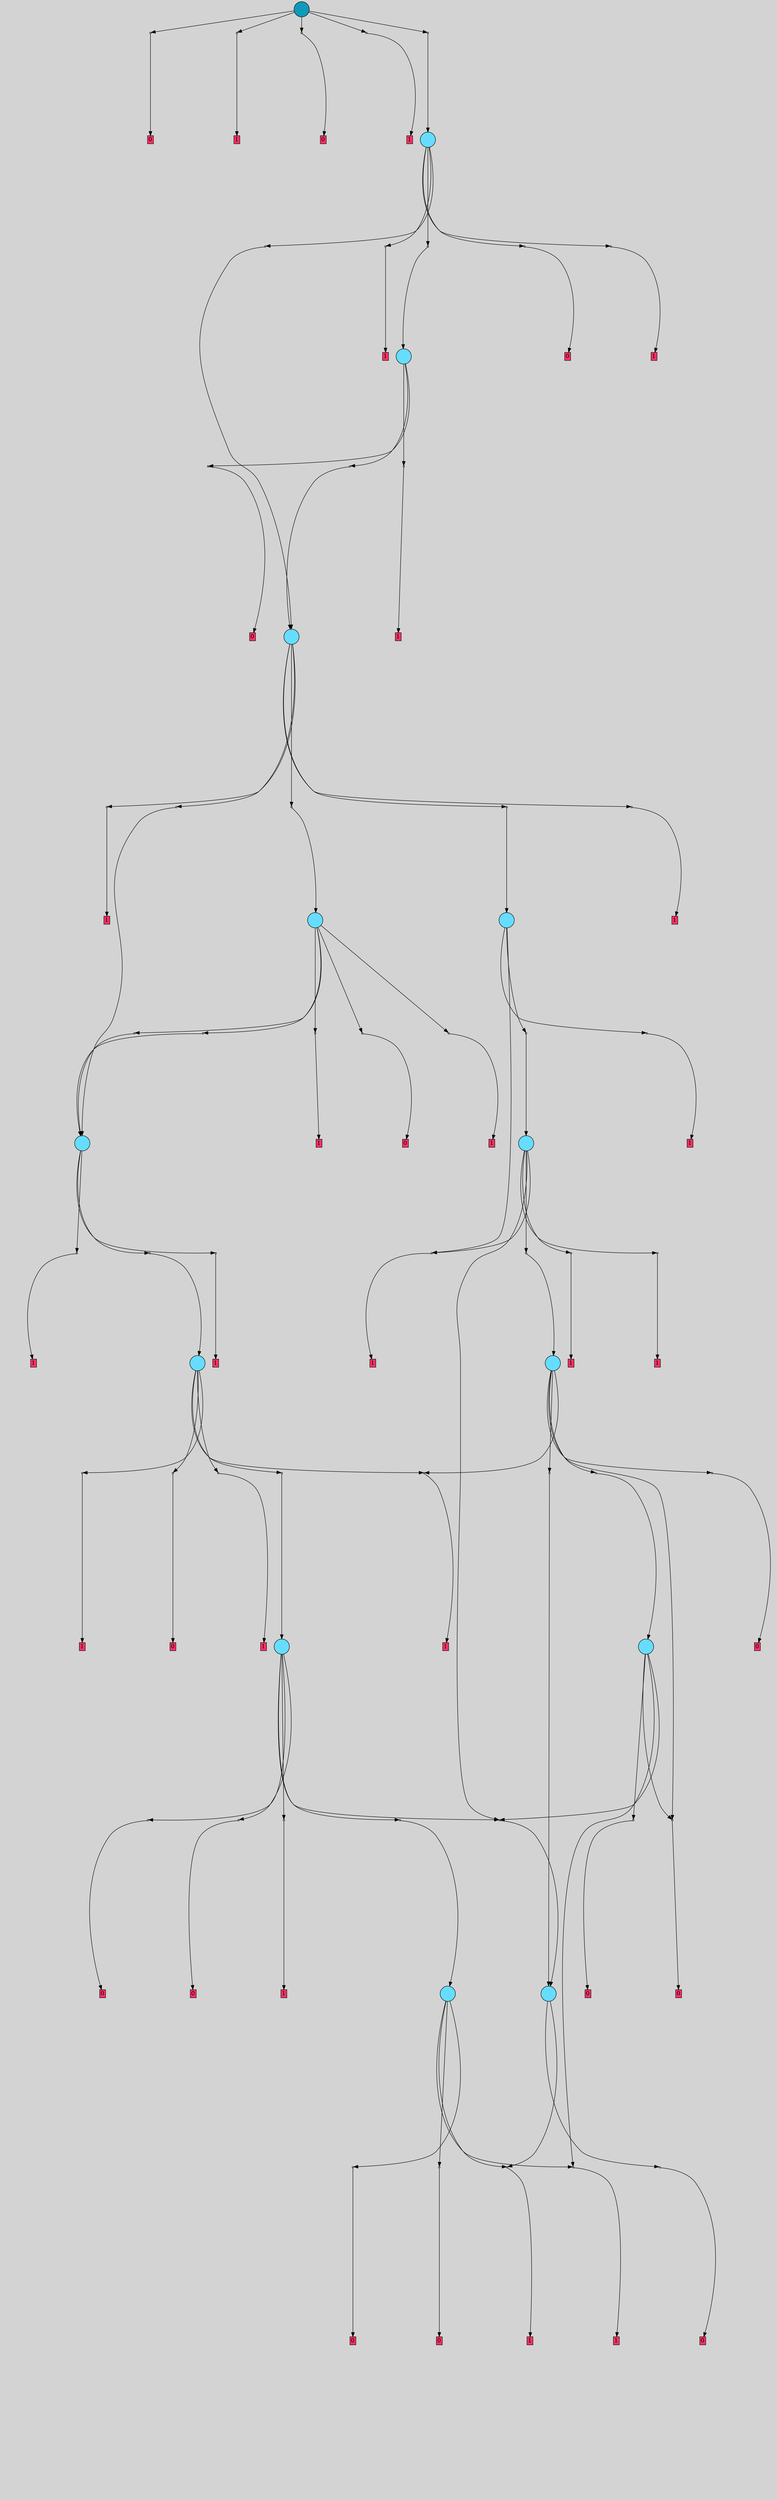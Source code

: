 digraph{
	graph[pad = "0.212, 0.055" bgcolor = lightgray]
	node[shape=circle style = filled label = ""]
		T1 [fillcolor="#66ddff"]
		T14 [fillcolor="#66ddff"]
		T204 [fillcolor="#66ddff"]
		T333 [fillcolor="#66ddff"]
		T428 [fillcolor="#66ddff"]
		T705 [fillcolor="#66ddff"]
		T772 [fillcolor="#66ddff"]
		T1296 [fillcolor="#66ddff"]
		T1451 [fillcolor="#66ddff"]
		T2992 [fillcolor="#66ddff"]
		T5198 [fillcolor="#66ddff"]
		T6119 [fillcolor="#66ddff"]
		T6155 [fillcolor="#66ddff"]
		T8797 [fillcolor="#1199bb"]
		P56316 [fillcolor="#cccccc" shape=point] //-52|-80|-77|50|-98|-95|-65|6|96|48|
		I56316 [shape=box style=invis label="3|7&2|433#2|334&#92;n0|4&2|186#2|514&#92;n8|6&0|917#0|619&#92;n1|0&2|13#2|343&#92;n3|0&2|82#2|143&#92;n1|0&2|802#2|822&#92;n12|2&0|419#0|160&#92;n10|1&0|839#0|365&#92;n14|0&1|688#2|273&#92;n8|2&0|869#0|879&#92;n11|5&0|599#2|815&#92;n3|5&2|776#2|506&#92;n6|6&0|23#0|382&#92;n8|3&0|897#0|105&#92;n6|0&0|954#0|417&#92;n11|2&0|628#1|435&#92;n7|5&0|327#0|713&#92;n3|5&2|318#2|741&#92;n3|0&2|902#2|84&#92;n9|1&0|683#0|866&#92;n5|4&2|276#1|191&#92;n6|5&0|149#0|281&#92;n4|6&2|160#2|111&#92;n5|7&2|1012#1|692&#92;n2|3&2|346#2|585&#92;n1|7&2|229#2|394&#92;n0|6&2|548#2|640&#92;n1|7&2|604#2|427&#92;n4|2&2|299#2|935&#92;n1|0&2|814#2|193&#92;n3|0&2|652#2|11&#92;n5|5&2|348#1|919&#92;n3|6&2|507#2|926&#92;n11|3&0|76#0|61&#92;n13|5&0|418#1|1000&#92;n1|2&2|138#2|738&#92;n4|0&2|600#2|481&#92;n13|1&0|765#1|414&#92;n8|7&0|633#0|914&#92;n0|5&2|221#2|969&#92;n13|0&0|311#1|149&#92;n11|5&0|526#0|445&#92;n"]
		P56316 -> I56316[style=invis]
		A31033 [fillcolor="#ff3366" shape=box margin=0.03 width=0 height=0 label="1"]
		T1 -> P56316 -> A31033
		P56317 [fillcolor="#cccccc" shape=point] //0|-23|-4|60|66|-29|-85|12|28|-24|
		I56317 [shape=box style=invis label="5|1&2|961#1|2&#92;n4|0&2|688#2|252&#92;n7|7&0|105#0|480&#92;n3|7&2|373#2|824&#92;n12|6&0|607#1|444&#92;n"]
		P56317 -> I56317[style=invis]
		A31034 [fillcolor="#ff3366" shape=box margin=0.03 width=0 height=0 label="0"]
		T1 -> P56317 -> A31034
		T14 -> P56316
		P56318 [fillcolor="#cccccc" shape=point] //0|-23|-4|60|72|-29|-85|12|28|-24|
		I56318 [shape=box style=invis label="5|0&2|961#1|2&#92;n4|0&2|688#2|252&#92;n7|7&0|105#0|480&#92;n3|7&2|373#2|824&#92;n13|0&0|992#1|504&#92;n12|6&0|607#1|444&#92;n"]
		P56318 -> I56318[style=invis]
		A31035 [fillcolor="#ff3366" shape=box margin=0.03 width=0 height=0 label="0"]
		T14 -> P56318 -> A31035
		P56319 [fillcolor="#cccccc" shape=point] //-34|97|42|38|21|70|-42|-43|97|46|
		I56319 [shape=box style=invis label="0|5&2|114#2|691&#92;n1|5&2|100#2|149&#92;n6|5&0|649#0|183&#92;n3|6&2|1016#2|74&#92;n10|0&0|943#0|424&#92;n8|7&0|957#0|412&#92;n3|1&2|29#2|953&#92;n4|2&2|422#2|405&#92;n3|6&2|796#2|569&#92;n10|2&0|242#0|183&#92;n2|4&2|525#2|518&#92;n10|4&0|32#0|953&#92;n12|4&0|1020#2|267&#92;n5|3&2|631#1|120&#92;n5|0&2|749#1|656&#92;n11|7&0|907#2|7&#92;n13|7&0|244#1|382&#92;n10|0&0|985#0|64&#92;n14|1&1|81#2|1014&#92;n3|2&2|699#2|700&#92;n7|0&0|577#0|841&#92;n12|0&0|26#2|499&#92;n3|6&2|912#2|66&#92;n0|7&2|660#2|349&#92;n9|0&0|64#0|138&#92;n10|6&0|345#0|651&#92;n8|0&0|451#0|802&#92;n3|5&2|380#2|701&#92;n11|3&0|35#0|416&#92;n6|1&0|606#0|650&#92;n3|2&2|158#2|448&#92;n0|4&2|458#2|538&#92;n1|3&2|157#2|972&#92;n2|1&2|161#2|781&#92;n4|0&2|435#2|845&#92;n3|7&2|772#2|599&#92;n3|1&2|546#2|396&#92;n0|7&2|539#2|713&#92;n6|4&0|142#0|515&#92;n10|4&0|406#0|936&#92;n10|0&0|966#0|756&#92;n8|2&0|641#0|1019&#92;n14|2&1|578#2|821&#92;n10|5&0|544#0|317&#92;n1|3&2|703#2|125&#92;n14|2&1|272#2|670&#92;n9|6&0|669#0|195&#92;n14|5&1|385#2|551&#92;n6|7&0|927#0|720&#92;n"]
		P56319 -> I56319[style=invis]
		A31036 [fillcolor="#ff3366" shape=box margin=0.03 width=0 height=0 label="0"]
		T14 -> P56319 -> A31036
		P56320 [fillcolor="#cccccc" shape=point] //49|-40|12|-91|51|-78|-4|-34|-11|-32|
		I56320 [shape=box style=invis label="2|1&2|518#2|502&#92;n0|3&2|409#2|486&#92;n2|4&2|475#2|723&#92;n12|1&0|799#1|762&#92;n14|0&1|906#2|548&#92;n1|6&2|313#2|75&#92;n7|1&0|310#0|750&#92;n14|0&1|435#2|185&#92;n1|4&2|279#2|570&#92;n6|6&0|120#0|840&#92;n9|3&0|534#0|278&#92;n10|3&0|144#0|229&#92;n10|0&0|15#0|527&#92;n9|5&0|246#0|627&#92;n1|7&2|364#2|73&#92;n3|3&2|285#2|319&#92;n6|1&0|102#0|864&#92;n12|5&0|571#1|811&#92;n1|5&2|74#2|602&#92;n11|5&0|850#0|996&#92;n9|6&0|379#0|280&#92;n10|6&0|762#0|610&#92;n14|5&1|797#2|776&#92;n4|5&2|237#2|425&#92;n11|0&0|785#2|479&#92;n14|6&1|499#2|886&#92;n1|6&2|919#2|748&#92;n"]
		P56320 -> I56320[style=invis]
		A31037 [fillcolor="#ff3366" shape=box margin=0.03 width=0 height=0 label="1"]
		T14 -> P56320 -> A31037
		P56321 [fillcolor="#cccccc" shape=point] //-55|97|42|38|-59|70|-42|-43|97|46|
		I56321 [shape=box style=invis label="0|5&2|114#2|691&#92;n1|5&2|100#2|149&#92;n3|2&2|699#2|700&#92;n3|6&2|1016#2|74&#92;n10|0&0|74#0|424&#92;n8|7&0|957#0|412&#92;n3|1&2|29#2|953&#92;n4|2&2|422#2|405&#92;n3|6&2|796#2|569&#92;n10|2&0|242#0|183&#92;n6|1&0|606#0|650&#92;n10|4&0|32#0|953&#92;n12|4&0|1020#2|267&#92;n5|3&2|631#1|120&#92;n5|0&2|749#1|656&#92;n11|7&0|907#2|7&#92;n13|7&0|244#1|382&#92;n10|4&0|406#0|936&#92;n14|1&1|81#2|1014&#92;n6|5&0|649#0|183&#92;n7|0&0|577#0|841&#92;n12|0&0|26#2|499&#92;n3|6&2|912#2|66&#92;n0|7&2|660#2|349&#92;n9|0&0|64#0|138&#92;n8|0&0|451#0|802&#92;n3|5&2|380#2|482&#92;n11|3&0|35#0|416&#92;n2|4&2|525#2|518&#92;n3|2&2|158#2|448&#92;n0|4&2|458#2|538&#92;n1|3&2|157#2|972&#92;n2|1&2|161#2|781&#92;n4|0&2|435#2|845&#92;n3|7&2|772#2|599&#92;n3|1&2|546#2|396&#92;n0|7&2|539#2|713&#92;n6|0&0|518#0|117&#92;n6|4&0|142#0|515&#92;n10|0&0|985#0|64&#92;n10|0&0|966#0|756&#92;n8|2&0|641#0|1019&#92;n14|2&1|578#2|821&#92;n10|5&0|544#0|317&#92;n1|3&2|703#2|125&#92;n14|3&1|272#2|670&#92;n9|6&0|669#0|195&#92;n14|5&1|385#2|551&#92;n6|7&0|927#0|720&#92;n"]
		P56321 -> I56321[style=invis]
		A31038 [fillcolor="#ff3366" shape=box margin=0.03 width=0 height=0 label="0"]
		T204 -> P56321 -> A31038
		T204 -> P56320
		P56322 [fillcolor="#cccccc" shape=point] //41|97|-5|38|21|70|-42|-43|97|46|
		I56322 [shape=box style=invis label="0|5&2|114#2|691&#92;n1|5&2|100#2|149&#92;n6|5&0|649#0|183&#92;n9|1&0|476#0|1017&#92;n3|6&2|1016#2|74&#92;n10|0&0|74#0|424&#92;n9|0&0|64#0|138&#92;n3|1&2|29#2|953&#92;n4|2&2|422#2|405&#92;n3|6&2|796#2|569&#92;n10|2&0|242#0|183&#92;n6|1&0|606#0|650&#92;n10|4&0|32#0|953&#92;n12|4&0|1020#2|267&#92;n5|3&2|631#1|120&#92;n5|0&2|749#1|656&#92;n11|7&0|907#2|7&#92;n13|7&0|244#1|382&#92;n10|0&0|985#0|64&#92;n14|1&1|81#2|1014&#92;n3|2&2|699#2|700&#92;n7|0&0|577#0|841&#92;n12|0&0|26#2|499&#92;n3|6&2|912#2|66&#92;n0|7&2|660#2|349&#92;n8|7&0|957#0|412&#92;n3|5&2|380#2|701&#92;n11|3&0|35#0|416&#92;n2|4&2|525#2|518&#92;n3|2&2|158#2|448&#92;n0|4&2|458#2|538&#92;n1|3&2|157#2|972&#92;n2|1&2|161#2|781&#92;n4|0&2|435#2|845&#92;n3|7&2|772#2|599&#92;n3|1&2|546#2|396&#92;n0|7&2|539#2|713&#92;n6|4&0|142#0|515&#92;n10|4&0|406#0|936&#92;n10|0&0|966#0|459&#92;n8|2&0|641#0|1019&#92;n14|2&1|578#2|821&#92;n10|5&0|544#0|317&#92;n1|3&2|703#2|125&#92;n14|2&1|272#2|670&#92;n9|6&0|669#0|195&#92;n14|5&1|385#2|551&#92;n6|7&0|927#0|720&#92;n"]
		P56322 -> I56322[style=invis]
		A31039 [fillcolor="#ff3366" shape=box margin=0.03 width=0 height=0 label="0"]
		T204 -> P56322 -> A31039
		P56323 [fillcolor="#cccccc" shape=point] //49|100|12|-91|51|-78|-4|-34|-11|-32|
		I56323 [shape=box style=invis label="2|1&2|518#2|502&#92;n0|3&2|409#2|486&#92;n2|4&2|475#2|723&#92;n12|1&0|799#1|762&#92;n11|0&0|587#2|479&#92;n1|6&2|313#2|75&#92;n7|1&0|310#0|750&#92;n1|4&2|279#2|570&#92;n6|6&0|120#0|840&#92;n9|3&0|534#0|278&#92;n10|3&0|144#0|229&#92;n10|0&0|15#0|527&#92;n9|5&0|246#0|627&#92;n1|7&2|364#2|73&#92;n3|3&2|285#2|319&#92;n6|1&0|102#0|864&#92;n12|5&0|571#1|811&#92;n1|5&2|74#2|602&#92;n11|5&0|850#0|996&#92;n9|6&0|379#0|280&#92;n10|6&0|762#0|610&#92;n14|5&1|797#2|776&#92;n4|5&2|237#2|425&#92;n14|0&1|906#2|548&#92;n14|6&1|499#2|886&#92;n1|6&2|919#2|748&#92;n"]
		P56323 -> I56323[style=invis]
		T204 -> P56323 -> T1
		P56324 [fillcolor="#cccccc" shape=point] //41|97|42|38|23|70|-42|-43|97|46|
		I56324 [shape=box style=invis label="0|5&2|114#2|691&#92;n1|5&2|100#2|149&#92;n6|5&0|649#0|183&#92;n3|6&2|1016#2|74&#92;n10|0&0|74#0|424&#92;n8|7&0|957#0|412&#92;n3|1&2|29#2|953&#92;n4|2&2|422#2|405&#92;n3|6&2|796#2|569&#92;n10|2&0|242#0|183&#92;n6|1&0|606#0|650&#92;n10|4&0|32#0|953&#92;n12|4&0|1020#2|267&#92;n5|3&2|631#1|120&#92;n5|0&2|749#1|656&#92;n11|7&0|907#2|7&#92;n13|7&0|244#1|382&#92;n10|0&0|985#0|64&#92;n14|1&1|81#2|1014&#92;n3|2&2|699#2|700&#92;n7|0&0|577#0|841&#92;n12|0&0|26#2|499&#92;n3|6&2|912#2|926&#92;n0|7&2|660#2|349&#92;n9|0&0|64#0|138&#92;n0|7&2|539#2|713&#92;n3|5&2|380#2|701&#92;n11|3&0|35#0|416&#92;n2|4&2|525#2|518&#92;n3|2&2|158#2|448&#92;n0|4&2|458#2|538&#92;n1|3&2|157#2|972&#92;n2|1&2|161#2|781&#92;n4|0&2|435#2|845&#92;n3|7&2|772#2|599&#92;n3|1&2|546#2|396&#92;n8|0&0|451#0|802&#92;n6|4&0|142#0|515&#92;n10|4&0|406#0|936&#92;n8|2&0|641#0|1019&#92;n14|2&1|578#2|821&#92;n10|5&0|544#0|317&#92;n1|3&2|703#2|125&#92;n14|2&1|272#2|670&#92;n9|6&0|669#0|195&#92;n14|5&1|385#2|551&#92;n6|7&0|927#0|720&#92;n"]
		P56324 -> I56324[style=invis]
		A31040 [fillcolor="#ff3366" shape=box margin=0.03 width=0 height=0 label="0"]
		T333 -> P56324 -> A31040
		P56325 [fillcolor="#cccccc" shape=point] //0|-23|-4|60|66|-29|-17|12|-96|-24|
		I56325 [shape=box style=invis label="12|6&0|607#1|444&#92;n3|7&2|910#2|824&#92;n7|7&0|105#0|480&#92;n4|0&2|688#2|252&#92;n11|7&0|968#1|104&#92;n"]
		P56325 -> I56325[style=invis]
		A31041 [fillcolor="#ff3366" shape=box margin=0.03 width=0 height=0 label="1"]
		T333 -> P56325 -> A31041
		P56326 [fillcolor="#cccccc" shape=point] //0|72|-4|60|66|-29|-85|12|28|-24|
		I56326 [shape=box style=invis label="12|0&0|812#1|970&#92;n5|1&2|961#1|2&#92;n14|7&1|105#2|480&#92;n4|1&2|629#2|514&#92;n3|7&2|4#2|824&#92;n"]
		P56326 -> I56326[style=invis]
		T333 -> P56326 -> T14
		T333 -> P56323
		P56327 [fillcolor="#cccccc" shape=point] //41|-61|42|38|21|70|-42|-43|97|46|
		I56327 [shape=box style=invis label="0|5&2|114#2|691&#92;n1|5&2|100#2|149&#92;n6|5&0|649#0|183&#92;n3|6&2|1016#2|74&#92;n10|0&0|74#0|424&#92;n8|7&0|957#0|412&#92;n3|1&2|29#2|953&#92;n3|7&2|772#2|599&#92;n3|6&2|796#2|569&#92;n10|2&0|242#0|183&#92;n6|1&0|606#0|650&#92;n10|4&0|32#0|953&#92;n12|4&0|1020#2|267&#92;n5|3&2|631#1|120&#92;n5|0&2|749#1|656&#92;n11|7&0|907#2|7&#92;n13|7&0|244#1|382&#92;n10|0&0|985#0|64&#92;n14|1&1|81#2|565&#92;n3|2&2|699#2|700&#92;n7|0&0|577#0|841&#92;n12|0&0|26#2|499&#92;n3|6&2|912#2|66&#92;n0|7&2|660#2|349&#92;n10|4&0|622#0|374&#92;n9|0&0|64#0|138&#92;n8|0&0|451#0|802&#92;n3|5&2|380#2|701&#92;n11|3&0|35#0|416&#92;n2|4&2|525#2|518&#92;n3|2&2|158#2|448&#92;n0|4&2|458#2|538&#92;n1|3&2|157#2|972&#92;n2|1&2|161#2|781&#92;n4|0&2|435#2|845&#92;n4|2&2|422#2|405&#92;n3|1&2|546#2|396&#92;n0|7&2|539#2|713&#92;n6|4&0|142#0|515&#92;n10|4&0|406#0|936&#92;n10|0&0|966#0|756&#92;n8|2&0|641#0|1019&#92;n14|2&1|578#2|821&#92;n10|5&0|544#0|317&#92;n1|3&2|703#2|125&#92;n14|2&1|272#2|670&#92;n9|6&0|669#0|195&#92;n14|5&1|385#2|551&#92;n6|7&0|927#0|720&#92;n"]
		P56327 -> I56327[style=invis]
		A31042 [fillcolor="#ff3366" shape=box margin=0.03 width=0 height=0 label="0"]
		T333 -> P56327 -> A31042
		P56328 [fillcolor="#cccccc" shape=point] //49|44|12|-91|97|-93|-4|-34|-11|89|
		I56328 [shape=box style=invis label="9|3&0|534#0|278&#92;n12|1&0|799#1|762&#92;n0|3&2|107#2|486&#92;n2|4&2|475#2|723&#92;n2|1&2|518#2|502&#92;n14|0&1|435#2|185&#92;n9|5&0|246#0|785&#92;n2|3&2|652#2|770&#92;n1|4&2|279#2|570&#92;n6|6&0|120#0|840&#92;n1|6&2|313#2|75&#92;n10|3&0|144#0|229&#92;n10|1&0|15#0|527&#92;n7|1&0|310#0|750&#92;n1|7&2|364#2|73&#92;n3|3&2|285#2|319&#92;n6|1&0|102#0|864&#92;n2|5&2|520#2|992&#92;n3|5&2|571#2|811&#92;n10|6&0|762#0|610&#92;n11|5&0|850#0|996&#92;n5|2&2|424#1|547&#92;n9|6&0|379#0|280&#92;n1|5&2|74#2|602&#92;n14|7&1|797#2|776&#92;n11|0&0|785#2|479&#92;n14|6&1|499#2|886&#92;n1|6&2|919#2|748&#92;n"]
		P56328 -> I56328[style=invis]
		A31043 [fillcolor="#ff3366" shape=box margin=0.03 width=0 height=0 label="1"]
		T428 -> P56328 -> A31043
		P56329 [fillcolor="#cccccc" shape=point] //41|97|42|38|21|70|-42|-43|-13|46|
		I56329 [shape=box style=invis label="0|5&2|114#2|691&#92;n1|5&2|100#2|149&#92;n6|5&0|649#0|183&#92;n3|6&2|1016#2|74&#92;n10|0&0|74#0|424&#92;n8|7&0|957#0|412&#92;n3|1&2|29#2|953&#92;n4|2&2|422#2|405&#92;n3|6&2|796#2|569&#92;n10|2&0|242#0|183&#92;n6|1&0|606#0|650&#92;n10|4&0|32#0|953&#92;n12|7&0|1020#2|267&#92;n5|3&2|631#1|120&#92;n5|0&2|749#1|656&#92;n11|7&0|907#2|7&#92;n13|7&0|244#1|382&#92;n10|0&0|985#0|64&#92;n14|1&1|81#2|1014&#92;n3|2&2|699#2|700&#92;n7|0&0|577#0|841&#92;n3|7&2|772#2|599&#92;n3|6&2|912#2|66&#92;n0|7&2|660#2|349&#92;n9|0&0|64#0|138&#92;n8|0&0|451#0|802&#92;n3|5&2|380#2|701&#92;n11|3&0|35#0|416&#92;n2|4&2|525#2|518&#92;n3|2&2|158#2|448&#92;n0|4&2|458#2|538&#92;n1|3&2|157#2|972&#92;n2|1&2|161#2|781&#92;n4|0&2|435#2|845&#92;n12|0&0|26#2|499&#92;n3|1&2|546#2|396&#92;n0|7&2|539#2|713&#92;n6|4&0|142#0|515&#92;n10|4&0|406#0|936&#92;n10|0&0|966#0|756&#92;n8|2&0|641#0|1019&#92;n14|2&1|578#2|821&#92;n10|5&0|544#0|317&#92;n1|3&2|703#2|125&#92;n14|2&1|272#2|670&#92;n9|6&0|669#0|195&#92;n14|5&1|385#2|551&#92;n6|7&0|927#0|720&#92;n"]
		P56329 -> I56329[style=invis]
		A31044 [fillcolor="#ff3366" shape=box margin=0.03 width=0 height=0 label="0"]
		T428 -> P56329 -> A31044
		T428 -> P56321
		P56330 [fillcolor="#cccccc" shape=point] //49|79|12|-91|51|-78|-4|-34|-11|-32|
		I56330 [shape=box style=invis label="2|1&2|518#2|502&#92;n0|3&2|409#2|486&#92;n2|4&2|475#2|723&#92;n12|1&0|799#1|762&#92;n11|0&0|587#2|479&#92;n5|1&2|636#1|495&#92;n1|6&2|313#2|75&#92;n7|1&0|310#0|750&#92;n6|6&0|120#0|840&#92;n9|3&0|534#0|278&#92;n10|3&0|144#0|229&#92;n10|0&0|15#0|527&#92;n9|5&0|246#0|627&#92;n1|7&2|364#2|73&#92;n3|3&2|285#2|319&#92;n6|1&0|102#0|864&#92;n12|5&0|571#1|811&#92;n1|5&2|74#2|602&#92;n11|5&0|850#0|996&#92;n9|6&0|379#0|280&#92;n10|6&0|762#0|610&#92;n14|5&1|797#2|626&#92;n4|5&2|237#2|425&#92;n1|6&2|919#2|748&#92;n14|6&1|499#2|886&#92;n14|0&1|906#2|548&#92;n"]
		P56330 -> I56330[style=invis]
		T428 -> P56330 -> T1
		P56331 [fillcolor="#cccccc" shape=point] //41|97|42|38|21|30|-42|9|97|46|
		I56331 [shape=box style=invis label="0|5&2|114#2|691&#92;n1|5&2|100#2|149&#92;n6|5&0|649#0|183&#92;n3|6&2|1016#2|74&#92;n10|0&0|74#0|424&#92;n8|7&0|957#0|412&#92;n3|1&2|29#2|953&#92;n4|2&2|422#2|405&#92;n3|6&2|796#2|569&#92;n14|5&1|385#2|551&#92;n6|1&0|606#0|650&#92;n10|4&0|32#0|953&#92;n12|4&0|1020#2|267&#92;n5|3&2|631#1|120&#92;n5|0&2|749#1|656&#92;n11|7&0|907#2|7&#92;n13|7&0|244#1|382&#92;n10|0&0|985#0|64&#92;n14|1&1|824#2|1014&#92;n3|2&2|699#2|700&#92;n7|0&0|577#0|841&#92;n12|0&0|26#2|499&#92;n13|3&0|332#1|823&#92;n11|3&0|35#0|416&#92;n0|7&2|660#2|349&#92;n9|0&0|64#0|138&#92;n8|0&0|451#0|802&#92;n3|5&2|380#2|701&#92;n3|6&2|912#2|66&#92;n2|4&2|525#2|518&#92;n3|2&2|158#2|448&#92;n0|4&2|458#2|538&#92;n1|3&2|157#2|972&#92;n2|1&2|161#2|781&#92;n4|0&2|435#2|845&#92;n3|7&2|772#2|599&#92;n3|1&2|546#2|396&#92;n0|7&2|539#2|747&#92;n6|4&0|142#0|515&#92;n10|4&0|406#0|936&#92;n10|0&0|966#0|756&#92;n8|2&0|641#0|1019&#92;n14|2&1|578#2|821&#92;n10|5&0|544#0|317&#92;n1|3&2|703#2|125&#92;n14|2&1|272#2|670&#92;n9|6&0|669#0|195&#92;n10|2&0|242#0|183&#92;n6|7&0|927#0|720&#92;n"]
		P56331 -> I56331[style=invis]
		T428 -> P56331 -> T204
		P56332 [fillcolor="#cccccc" shape=point] //49|-40|12|-91|51|69|-4|-34|-11|-32|
		I56332 [shape=box style=invis label="2|1&2|518#2|502&#92;n0|3&2|409#2|486&#92;n2|4&2|475#2|723&#92;n12|1&0|799#1|762&#92;n14|0&1|906#2|548&#92;n1|6&2|313#2|75&#92;n7|1&0|310#0|750&#92;n14|0&1|435#2|185&#92;n1|4&2|279#2|570&#92;n9|3&0|534#0|278&#92;n10|3&0|144#0|229&#92;n10|0&0|972#0|527&#92;n9|5&0|246#0|627&#92;n1|7&2|364#2|73&#92;n3|3&2|285#2|319&#92;n6|1&0|102#0|864&#92;n12|5&0|571#1|811&#92;n1|5&2|74#2|602&#92;n11|5&0|850#0|996&#92;n14|6&1|499#2|886&#92;n10|6&0|762#0|610&#92;n14|5&1|797#2|776&#92;n0|5&2|361#2|596&#92;n4|5&2|237#2|425&#92;n11|0&0|785#2|479&#92;n9|6&0|379#0|280&#92;n1|6&2|919#2|748&#92;n"]
		P56332 -> I56332[style=invis]
		A31045 [fillcolor="#ff3366" shape=box margin=0.03 width=0 height=0 label="1"]
		T705 -> P56332 -> A31045
		T705 -> P56323
		P56333 [fillcolor="#cccccc" shape=point] //49|44|18|-91|-36|-93|-4|-34|37|-98|
		I56333 [shape=box style=invis label="9|3&0|534#0|278&#92;n12|1&0|799#1|762&#92;n2|5&2|520#2|992&#92;n2|1&2|518#2|502&#92;n7|1&0|310#0|750&#92;n9|5&0|246#0|785&#92;n2|3&2|652#2|770&#92;n6|6&0|120#0|840&#92;n1|6&2|313#2|75&#92;n10|3&0|144#0|229&#92;n14|0&1|435#2|185&#92;n1|7&2|364#2|73&#92;n14|4&1|255#2|532&#92;n6|1&0|102#0|864&#92;n0|3&2|107#2|486&#92;n3|5&2|571#2|811&#92;n10|6&0|762#0|610&#92;n11|5&0|850#0|996&#92;n5|2&2|424#1|547&#92;n9|6&0|379#0|280&#92;n14|7&1|797#2|776&#92;n14|6&1|499#2|886&#92;n11|0&0|785#2|479&#92;n9|2&0|166#0|228&#92;n1|5&2|74#2|602&#92;n1|6&2|919#2|748&#92;n"]
		P56333 -> I56333[style=invis]
		T705 -> P56333 -> T428
		P56334 [fillcolor="#cccccc" shape=point] //49|49|7|-67|51|72|-4|64|-11|-32|
		I56334 [shape=box style=invis label="14|6&1|499#2|886&#92;n0|3&2|409#2|486&#92;n2|4&2|475#2|783&#92;n12|1&0|799#1|762&#92;n8|2&0|243#0|531&#92;n11|5&0|850#0|996&#92;n14|0&1|435#2|185&#92;n3|3&2|285#2|319&#92;n6|6&0|120#0|840&#92;n13|5&0|203#1|14&#92;n10|4&0|144#0|229&#92;n10|0&0|15#0|527&#92;n9|5&0|246#0|627&#92;n12|5&0|761#0|432&#92;n1|7&2|364#2|73&#92;n4|5&2|567#2|732&#92;n6|0&0|102#0|864&#92;n1|5&2|74#2|602&#92;n1|6&2|313#2|75&#92;n9|6&0|379#0|280&#92;n10|6&0|762#0|610&#92;n7|1&0|310#0|750&#92;n10|0&0|479#0|108&#92;n14|5&1|618#2|776&#92;n4|5&2|237#2|425&#92;n11|0&0|785#2|479&#92;n2|1&2|518#2|502&#92;n1|6&2|919#2|132&#92;n9|3&0|534#0|278&#92;n"]
		P56334 -> I56334[style=invis]
		A31046 [fillcolor="#ff3366" shape=box margin=0.03 width=0 height=0 label="1"]
		T705 -> P56334 -> A31046
		P56335 [fillcolor="#cccccc" shape=point] //49|-30|7|-91|51|72|-4|64|-11|-32|
		I56335 [shape=box style=invis label="14|6&1|499#2|886&#92;n0|3&2|409#2|486&#92;n2|4&2|475#2|723&#92;n12|1&0|799#1|762&#92;n8|2&0|243#0|531&#92;n1|6&2|313#2|75&#92;n14|0&1|435#2|185&#92;n3|3&2|285#2|319&#92;n1|4&2|279#2|570&#92;n6|6&0|120#0|840&#92;n9|3&0|534#0|278&#92;n10|3&0|144#0|229&#92;n10|0&0|15#0|527&#92;n9|5&0|246#0|627&#92;n9|6&0|604#0|280&#92;n4|5&2|567#2|732&#92;n6|0&0|102#0|864&#92;n1|5&2|74#2|602&#92;n11|5&0|850#0|996&#92;n1|7&2|364#2|73&#92;n10|6&0|762#0|610&#92;n7|1&0|310#0|750&#92;n14|5&1|618#2|776&#92;n4|5&2|237#2|425&#92;n11|0&0|785#2|479&#92;n2|1&2|518#2|502&#92;n1|6&2|919#2|132&#92;n13|5&0|203#1|14&#92;n"]
		P56335 -> I56335[style=invis]
		A31047 [fillcolor="#ff3366" shape=box margin=0.03 width=0 height=0 label="1"]
		T705 -> P56335 -> A31047
		P56336 [fillcolor="#cccccc" shape=point] //-32|-25|12|74|51|69|-4|-34|77|-32|
		I56336 [shape=box style=invis label="2|1&2|518#2|502&#92;n2|4&2|475#2|723&#92;n10|4&0|972#0|527&#92;n14|0&1|906#2|548&#92;n2|4&2|787#2|186&#92;n1|6&2|313#2|75&#92;n14|0&1|435#2|185&#92;n9|5&0|246#0|11&#92;n1|4&2|279#2|570&#92;n10|3&0|144#0|390&#92;n7|1&0|310#0|750&#92;n12|1&0|799#1|762&#92;n1|7&2|364#2|73&#92;n3|3&2|285#2|319&#92;n14|7&1|217#2|227&#92;n6|1&0|102#0|864&#92;n13|1&0|764#1|573&#92;n12|5&0|571#1|811&#92;n11|5&0|850#0|252&#92;n14|6&1|499#2|886&#92;n10|6&0|762#0|610&#92;n14|5&1|797#2|776&#92;n0|5&2|361#2|596&#92;n4|5&2|237#2|425&#92;n11|0&0|785#2|479&#92;n9|6&0|379#0|280&#92;n1|6&2|919#2|748&#92;n"]
		P56336 -> I56336[style=invis]
		T772 -> P56336 -> T333
		P56337 [fillcolor="#cccccc" shape=point] //49|-40|7|-91|51|72|-4|64|-11|-32|
		I56337 [shape=box style=invis label="14|6&1|499#2|886&#92;n0|3&2|409#2|486&#92;n2|4&2|475#2|723&#92;n12|1&0|799#1|762&#92;n8|2&0|243#0|531&#92;n1|6&2|313#2|75&#92;n14|0&1|435#2|185&#92;n3|3&2|285#2|319&#92;n1|4&2|279#2|570&#92;n6|6&0|120#0|840&#92;n9|3&0|534#0|278&#92;n10|3&0|144#0|229&#92;n10|0&0|15#0|527&#92;n9|5&0|246#0|627&#92;n1|7&2|364#2|73&#92;n4|5&2|567#2|732&#92;n6|0&0|102#0|864&#92;n1|5&2|74#2|602&#92;n11|5&0|850#0|996&#92;n9|6&0|379#0|280&#92;n10|6&0|762#0|610&#92;n7|1&0|310#0|750&#92;n14|5&1|618#2|776&#92;n4|5&2|237#2|425&#92;n11|0&0|785#2|479&#92;n2|1&2|518#2|502&#92;n1|6&2|919#2|132&#92;n13|5&0|203#1|14&#92;n"]
		P56337 -> I56337[style=invis]
		A31048 [fillcolor="#ff3366" shape=box margin=0.03 width=0 height=0 label="1"]
		T772 -> P56337 -> A31048
		P56338 [fillcolor="#cccccc" shape=point] //41|97|42|38|21|70|-99|-43|97|46|
		I56338 [shape=box style=invis label="0|5&2|114#2|691&#92;n1|5&2|100#2|149&#92;n6|5&0|649#0|183&#92;n3|6&2|1016#2|74&#92;n10|0&0|74#0|424&#92;n8|7&0|957#0|412&#92;n3|1&2|29#2|953&#92;n4|2&2|422#2|405&#92;n3|6&2|796#2|569&#92;n10|2&0|242#0|183&#92;n6|1&0|606#0|650&#92;n10|4&0|32#0|953&#92;n12|4&0|1020#2|267&#92;n5|3&2|631#1|120&#92;n5|0&2|749#1|656&#92;n11|7&0|907#2|7&#92;n13|7&0|244#1|382&#92;n10|0&0|985#0|64&#92;n14|1&1|81#2|1014&#92;n3|2&2|699#2|700&#92;n7|0&0|577#0|841&#92;n12|0&0|26#2|499&#92;n3|6&2|912#2|66&#92;n0|7&2|660#2|349&#92;n9|0&0|64#0|138&#92;n8|0&0|451#0|802&#92;n3|5&2|380#2|701&#92;n11|3&0|35#0|416&#92;n2|4&2|525#2|518&#92;n3|3&2|951#2|495&#92;n3|2&2|158#2|448&#92;n0|0&2|458#2|538&#92;n1|3&2|157#2|972&#92;n2|1&2|161#2|781&#92;n4|0&2|435#2|845&#92;n3|7&2|772#2|599&#92;n3|1&2|546#2|396&#92;n0|7&2|539#2|713&#92;n1|3&2|703#2|125&#92;n10|4&0|406#0|936&#92;n10|0&0|966#0|756&#92;n8|2&0|641#0|1019&#92;n14|2&1|578#2|821&#92;n10|5&0|544#0|317&#92;n6|4&0|142#0|515&#92;n14|2&1|272#2|670&#92;n9|6&0|669#0|195&#92;n14|5&1|385#2|551&#92;n6|7&0|927#0|720&#92;n"]
		P56338 -> I56338[style=invis]
		A31049 [fillcolor="#ff3366" shape=box margin=0.03 width=0 height=0 label="0"]
		T772 -> P56338 -> A31049
		T772 -> P56328
		P56339 [fillcolor="#cccccc" shape=point] //-52|-80|-77|-67|-98|-95|-65|6|96|48|
		I56339 [shape=box style=invis label="3|7&2|433#2|334&#92;n0|4&2|186#2|514&#92;n8|6&0|917#0|619&#92;n1|0&2|13#2|343&#92;n3|0&2|82#2|143&#92;n1|0&2|802#2|822&#92;n10|1&0|839#0|365&#92;n14|0&1|688#2|273&#92;n8|2&0|869#0|879&#92;n11|5&0|599#2|815&#92;n3|5&2|776#2|506&#92;n6|6&0|23#0|382&#92;n8|3&0|897#0|105&#92;n6|0&0|954#0|417&#92;n11|2&0|628#1|435&#92;n7|5&0|327#0|713&#92;n3|5&2|318#2|741&#92;n3|0&2|902#2|84&#92;n9|1&0|683#0|866&#92;n5|4&2|276#1|191&#92;n6|5&0|149#0|281&#92;n4|6&2|160#2|111&#92;n5|7&2|1012#1|692&#92;n2|3&2|346#2|585&#92;n1|7&2|229#2|394&#92;n0|6&2|548#2|640&#92;n1|1&2|604#2|427&#92;n4|2&2|299#2|935&#92;n1|0&2|814#2|193&#92;n1|4&2|577#2|256&#92;n3|0&2|652#2|11&#92;n5|5&2|348#1|919&#92;n3|6&2|507#2|926&#92;n11|3&0|76#0|61&#92;n13|5&0|418#1|1000&#92;n13|1&0|765#1|414&#92;n4|0&2|600#2|481&#92;n1|2&2|138#2|738&#92;n8|7&0|633#0|914&#92;n0|5&2|221#2|969&#92;n13|0&0|311#1|149&#92;n11|5&0|526#0|445&#92;n"]
		P56339 -> I56339[style=invis]
		A31050 [fillcolor="#ff3366" shape=box margin=0.03 width=0 height=0 label="1"]
		T772 -> P56339 -> A31050
		P56340 [fillcolor="#cccccc" shape=point] //-62|24|64|-91|97|-48|-4|-34|15|-32|
		I56340 [shape=box style=invis label="2|1&2|518#2|502&#92;n1|3&2|364#2|73&#92;n8|3&0|331#0|958&#92;n2|4&2|475#2|723&#92;n6|4&0|169#0|432&#92;n14|0&1|906#2|548&#92;n1|6&2|313#2|75&#92;n9|6&0|379#0|280&#92;n6|6&0|120#0|840&#92;n1|4&2|279#2|552&#92;n10|3&0|144#0|229&#92;n3|5&2|910#2|2&#92;n12|5&0|571#1|811&#92;n10|6&0|1#0|270&#92;n9|5&0|246#0|627&#92;n6|1&0|303#0|864&#92;n3|7&2|494#2|319&#92;n10|0&0|15#0|527&#92;n11|5&0|850#0|996&#92;n14|5&1|311#2|776&#92;n9|3&0|534#0|278&#92;n4|5&2|237#2|425&#92;n11|0&0|785#2|479&#92;n14|6&1|499#2|886&#92;n4|1&2|84#2|926&#92;n7|1&0|310#0|750&#92;n"]
		P56340 -> I56340[style=invis]
		T1296 -> P56340 -> T772
		P56341 [fillcolor="#cccccc" shape=point] //49|-40|7|-91|71|72|-4|38|-11|-32|
		I56341 [shape=box style=invis label="2|4&2|642#2|723&#92;n0|3&2|409#2|464&#92;n14|5&1|618#2|776&#92;n8|2&0|243#0|531&#92;n1|6&2|313#2|75&#92;n14|0&1|435#2|185&#92;n3|3&2|285#2|319&#92;n1|4&2|279#2|570&#92;n6|6&0|120#0|840&#92;n9|3&0|534#0|278&#92;n10|3&0|144#0|229&#92;n10|0&0|15#0|660&#92;n9|5&0|246#0|627&#92;n1|7&2|364#2|73&#92;n4|5&2|567#2|732&#92;n6|0&0|102#0|864&#92;n1|5&2|74#2|602&#92;n11|5&0|850#0|996&#92;n9|6&0|379#0|280&#92;n14|6&1|472#2|72&#92;n10|6&0|762#0|610&#92;n7|1&0|310#0|750&#92;n11|0&0|785#2|479&#92;n4|5&2|237#2|425&#92;n14|6&1|499#2|886&#92;n2|1&2|518#2|502&#92;n1|6&2|919#2|132&#92;n13|5&0|203#1|14&#92;n"]
		P56341 -> I56341[style=invis]
		A31051 [fillcolor="#ff3366" shape=box margin=0.03 width=0 height=0 label="1"]
		T1296 -> P56341 -> A31051
		P56342 [fillcolor="#cccccc" shape=point] //49|53|7|-91|-10|72|-4|64|-11|-32|
		I56342 [shape=box style=invis label="14|6&1|499#2|886&#92;n0|3&2|409#2|486&#92;n2|4&2|475#2|723&#92;n12|1&0|799#1|762&#92;n8|2&0|243#0|531&#92;n1|6&2|313#2|75&#92;n10|0&0|435#0|185&#92;n3|3&2|285#2|319&#92;n1|4&2|279#2|570&#92;n6|6&0|120#0|840&#92;n2|3&2|534#2|278&#92;n10|3&0|144#0|229&#92;n10|0&0|15#0|527&#92;n9|5&0|246#0|627&#92;n1|7&2|364#2|73&#92;n4|5&2|567#2|732&#92;n1|6&2|919#2|132&#92;n13|5&0|203#1|14&#92;n11|5&0|850#0|996&#92;n9|6&0|379#0|280&#92;n10|6&0|762#0|610&#92;n7|1&0|310#0|750&#92;n14|5&1|618#2|776&#92;n4|5&2|237#2|425&#92;n11|0&0|785#2|479&#92;n2|1&2|518#2|502&#92;n6|0&0|102#0|864&#92;n1|5&2|74#2|602&#92;n"]
		P56342 -> I56342[style=invis]
		A31052 [fillcolor="#ff3366" shape=box margin=0.03 width=0 height=0 label="1"]
		T1296 -> P56342 -> A31052
		P56343 [fillcolor="#cccccc" shape=point] //49|44|27|-91|97|-93|-4|-34|-11|51|
		I56343 [shape=box style=invis label="9|3&0|534#0|278&#92;n7|1&0|310#0|750&#92;n0|3&2|107#2|486&#92;n2|4&2|475#2|723&#92;n2|1&2|518#2|502&#92;n14|0&1|435#2|185&#92;n9|5&0|246#0|785&#92;n2|3&2|652#2|770&#92;n1|4&2|279#2|570&#92;n6|6&0|120#0|840&#92;n1|6&2|313#2|75&#92;n10|3&0|144#0|229&#92;n10|1&0|15#0|607&#92;n12|1&0|799#1|762&#92;n3|3&2|285#2|319&#92;n1|7&2|364#2|73&#92;n6|1&0|102#0|864&#92;n2|5&2|520#2|992&#92;n3|5&2|571#2|811&#92;n10|6&0|762#0|610&#92;n11|5&0|850#0|996&#92;n5|2&2|424#1|547&#92;n9|6&0|379#0|280&#92;n1|5&2|74#2|602&#92;n14|7&1|797#2|776&#92;n11|0&0|785#2|479&#92;n14|6&1|499#2|886&#92;n1|6&2|36#2|257&#92;n1|4&2|919#2|748&#92;n"]
		P56343 -> I56343[style=invis]
		T1451 -> P56343 -> T705
		T1451 -> P56332
		P56344 [fillcolor="#cccccc" shape=point] //49|-40|7|-20|51|72|-4|38|-11|-32|
		I56344 [shape=box style=invis label="14|6&1|499#2|886&#92;n0|3&2|409#2|464&#92;n14|5&1|618#2|776&#92;n12|1&0|799#1|762&#92;n8|2&0|243#0|531&#92;n1|5&2|74#2|602&#92;n14|0&1|435#2|185&#92;n3|3&2|285#2|319&#92;n1|4&2|279#2|570&#92;n6|6&0|120#0|840&#92;n9|3&0|534#0|278&#92;n10|3&0|144#0|229&#92;n10|0&0|15#0|527&#92;n9|5&0|246#0|627&#92;n1|7&2|364#2|73&#92;n4|5&2|567#2|732&#92;n6|0&0|102#0|864&#92;n1|6&2|313#2|75&#92;n11|5&0|850#0|996&#92;n9|6&0|379#0|280&#92;n14|6&1|472#2|72&#92;n10|6&0|762#0|610&#92;n7|1&0|310#0|750&#92;n2|4&2|475#2|723&#92;n4|5&2|237#2|425&#92;n11|0&0|785#2|479&#92;n2|1&2|518#2|502&#92;n1|6&2|919#2|132&#92;n13|5&0|203#1|14&#92;n"]
		P56344 -> I56344[style=invis]
		A31053 [fillcolor="#ff3366" shape=box margin=0.03 width=0 height=0 label="1"]
		T1451 -> P56344 -> A31053
		P56345 [fillcolor="#cccccc" shape=point] //49|-40|12|-91|51|26|-4|-34|-11|-33|
		I56345 [shape=box style=invis label="14|6&1|499#2|886&#92;n0|3&2|409#2|486&#92;n2|4&2|475#2|313&#92;n12|1&0|799#1|762&#92;n14|0&1|906#2|548&#92;n9|5&0|246#0|627&#92;n7|1&0|310#0|750&#92;n14|0&1|435#2|185&#92;n1|4&2|279#2|570&#92;n6|6&0|120#0|840&#92;n9|3&0|534#0|278&#92;n10|3&0|144#0|248&#92;n10|0&0|15#0|527&#92;n1|6&2|313#2|75&#92;n3|3&2|285#2|319&#92;n9|6&0|379#0|280&#92;n12|5&0|571#1|811&#92;n1|5&2|74#2|602&#92;n11|5&0|850#0|545&#92;n6|1&0|102#0|864&#92;n10|6&0|762#0|610&#92;n14|5&1|797#2|776&#92;n4|5&2|237#2|425&#92;n11|0&0|785#2|479&#92;n2|1&2|518#2|502&#92;n1|6&2|919#2|748&#92;n"]
		P56345 -> I56345[style=invis]
		T2992 -> P56345 -> T1296
		P56346 [fillcolor="#cccccc" shape=point] //49|-40|7|-91|51|72|-4|38|-89|-32|
		I56346 [shape=box style=invis label="14|6&1|499#2|886&#92;n0|3&2|409#2|464&#92;n14|5&1|618#2|776&#92;n12|1&0|799#1|762&#92;n2|4&2|475#2|723&#92;n1|6&2|313#2|75&#92;n3|3&2|285#2|319&#92;n1|4&2|279#2|570&#92;n6|6&0|120#0|840&#92;n9|3&0|534#0|278&#92;n10|3&0|144#0|229&#92;n10|0&0|647#0|527&#92;n11|3&0|957#1|77&#92;n9|5&0|246#0|627&#92;n11|5&0|850#0|996&#92;n4|5&2|567#2|732&#92;n6|0&0|102#0|864&#92;n1|5&2|74#2|602&#92;n1|7&2|364#2|73&#92;n9|6&0|379#0|280&#92;n14|6&1|472#2|72&#92;n7|1&0|310#0|750&#92;n4|2&2|46#2|370&#92;n8|2&0|243#0|531&#92;n4|5&2|237#2|425&#92;n11|0&0|785#2|479&#92;n2|1&2|518#2|502&#92;n1|6&2|919#2|132&#92;n13|5&0|203#1|14&#92;n"]
		P56346 -> I56346[style=invis]
		A31054 [fillcolor="#ff3366" shape=box margin=0.03 width=0 height=0 label="1"]
		T2992 -> P56346 -> A31054
		P56347 [fillcolor="#cccccc" shape=point] //49|-40|12|33|51|69|99|-34|-22|-54|
		I56347 [shape=box style=invis label="9|5&0|246#0|627&#92;n0|3&2|409#2|486&#92;n2|4&2|475#2|723&#92;n3|2&2|776#2|189&#92;n12|1&0|799#1|762&#92;n14|0&1|906#2|548&#92;n1|6&2|313#2|75&#92;n7|1&0|310#0|750&#92;n7|4&0|278#0|502&#92;n5|1&2|900#1|296&#92;n10|3&0|144#0|229&#92;n9|3&0|534#0|278&#92;n2|1&2|518#2|502&#92;n1|7&2|364#2|73&#92;n6|1&0|102#0|864&#92;n9|6&0|379#0|280&#92;n12|5&0|571#1|811&#92;n11|0&0|785#2|458&#92;n11|5&0|850#0|996&#92;n14|6&1|499#2|886&#92;n10|6&0|571#0|610&#92;n14|5&1|797#2|776&#92;n0|5&2|135#2|596&#92;n4|6&2|237#2|425&#92;n1|5&2|74#2|602&#92;n14|0&1|435#2|185&#92;n1|6&2|919#2|604&#92;n"]
		P56347 -> I56347[style=invis]
		A31055 [fillcolor="#ff3366" shape=box margin=0.03 width=0 height=0 label="0"]
		T2992 -> P56347 -> A31055
		P56348 [fillcolor="#cccccc" shape=point] //49|44|-94|56|-100|-7|-43|-34|-11|10|
		I56348 [shape=box style=invis label="9|3&0|575#0|278&#92;n12|1&0|799#1|762&#92;n2|4&2|475#2|723&#92;n2|5&2|520#2|992&#92;n14|5&1|435#2|185&#92;n1|7&2|364#2|73&#92;n7|1&0|310#0|750&#92;n12|4&0|34#2|1018&#92;n1|6&2|313#2|75&#92;n11|5&0|850#0|996&#92;n10|3&0|144#0|229&#92;n11|0&0|785#2|479&#92;n9|5&0|246#0|785&#92;n7|0&0|898#0|478&#92;n3|3&2|285#2|319&#92;n2|1&2|518#2|502&#92;n3|5&2|595#2|811&#92;n10|6&0|762#0|610&#92;n10|1&0|15#0|527&#92;n0|3&2|107#2|389&#92;n5|2&2|94#1|547&#92;n14|6&1|499#2|886&#92;n1|6&2|919#2|748&#92;n"]
		P56348 -> I56348[style=invis]
		A31056 [fillcolor="#ff3366" shape=box margin=0.03 width=0 height=0 label="1"]
		T2992 -> P56348 -> A31056
		P56349 [fillcolor="#cccccc" shape=point] //49|-40|12|-91|51|-91|-4|-61|-11|-33|
		I56349 [shape=box style=invis label="2|1&2|518#2|502&#92;n0|3&2|409#2|486&#92;n2|4&2|475#2|313&#92;n12|1&0|799#1|762&#92;n14|0&1|906#2|548&#92;n9|5&0|246#0|627&#92;n7|1&0|310#0|750&#92;n14|0&1|435#2|185&#92;n1|4&2|279#2|570&#92;n6|6&0|120#0|840&#92;n9|3&0|534#0|278&#92;n10|3&0|144#0|229&#92;n10|0&0|15#0|527&#92;n1|6&2|313#2|75&#92;n6|1&0|102#0|864&#92;n9|6&0|379#0|280&#92;n12|5&0|571#1|811&#92;n1|5&2|74#2|602&#92;n11|5&0|850#0|545&#92;n3|3&2|285#2|319&#92;n10|6&0|762#0|610&#92;n14|5&1|797#2|776&#92;n4|5&2|224#2|425&#92;n11|0&0|785#2|479&#92;n14|6&1|499#2|886&#92;n1|6&2|919#2|748&#92;n"]
		P56349 -> I56349[style=invis]
		T2992 -> P56349 -> T1296
		P56350 [fillcolor="#cccccc" shape=point] //64|-40|20|50|51|72|-4|-16|99|35|
		I56350 [shape=box style=invis label="0|3&2|409#2|486&#92;n2|4&2|475#2|723&#92;n12|1&0|799#1|762&#92;n8|2&0|243#0|531&#92;n1|6&2|919#2|759&#92;n10|0&0|15#0|527&#92;n9|5&0|246#0|627&#92;n4|5&2|237#2|425&#92;n6|6&0|120#0|260&#92;n9|3&0|534#0|278&#92;n10|3&0|292#0|229&#92;n3|3&2|285#2|67&#92;n1|7&2|364#2|73&#92;n4|5&2|436#2|732&#92;n6|6&0|102#0|864&#92;n11|5&0|850#0|996&#92;n9|6&0|379#0|280&#92;n14|6&1|1013#2|610&#92;n13|5&0|203#1|14&#92;n14|0&1|435#2|185&#92;n11|7&0|354#2|804&#92;n11|0&0|785#2|479&#92;n1|4&2|279#2|570&#92;n0|6&2|502#2|615&#92;n14|5&1|618#2|776&#92;n12|4&0|416#2|475&#92;n7|1&0|310#0|750&#92;n"]
		P56350 -> I56350[style=invis]
		A31057 [fillcolor="#ff3366" shape=box margin=0.03 width=0 height=0 label="1"]
		T5198 -> P56350 -> A31057
		P56351 [fillcolor="#cccccc" shape=point] //49|-40|12|-91|51|-41|-27|-34|-11|-33|
		I56351 [shape=box style=invis label="2|1&2|518#2|502&#92;n0|3&2|409#2|486&#92;n12|1&0|799#1|433&#92;n10|6&0|762#0|610&#92;n10|0&0|15#0|527&#92;n4|5&2|218#2|1001&#92;n7|1&0|310#0|750&#92;n14|0&1|435#2|185&#92;n1|4&2|64#2|570&#92;n6|6&0|120#0|840&#92;n10|3&0|144#0|229&#92;n9|5&0|246#0|627&#92;n1|6&2|313#2|75&#92;n3|3&2|285#2|319&#92;n9|6&0|379#0|280&#92;n12|5&0|571#1|811&#92;n1|5&2|74#2|602&#92;n11|5&0|850#0|545&#92;n6|1&0|102#0|864&#92;n14|0&1|906#2|548&#92;n14|5&1|797#2|776&#92;n4|5&2|237#2|425&#92;n11|0&0|785#2|479&#92;n14|6&1|499#2|886&#92;n1|6&2|919#2|748&#92;n"]
		P56351 -> I56351[style=invis]
		T5198 -> P56351 -> T2992
		P56352 [fillcolor="#cccccc" shape=point] //49|-55|20|48|-40|-14|-65|64|78|-32|
		I56352 [shape=box style=invis label="0|3&2|409#2|486&#92;n2|4&2|475#2|723&#92;n12|1&0|799#1|762&#92;n13|5&0|203#1|14&#92;n0|4&2|593#2|601&#92;n7|6&0|502#0|615&#92;n1|4&2|682#2|570&#92;n3|3&2|285#2|319&#92;n0|7&2|580#2|628&#92;n13|4&0|337#1|901&#92;n1|6&2|919#2|132&#92;n6|0&0|102#0|864&#92;n9|3&0|534#0|278&#92;n2|1&2|518#2|502&#92;n10|0&0|953#0|527&#92;n14|7&1|837#2|307&#92;n4|5&2|436#2|732&#92;n1|6&2|313#2|75&#92;n3|1&2|217#2|674&#92;n11|5&0|74#2|602&#92;n11|5&0|850#0|996&#92;n2|0&2|825#2|709&#92;n9|6&0|379#0|280&#92;n10|6&0|1013#0|610&#92;n3|5&2|237#2|425&#92;n11|0&0|785#2|479&#92;n8|2&0|243#0|531&#92;n6|6&0|120#0|840&#92;n7|1&0|310#0|750&#92;n"]
		P56352 -> I56352[style=invis]
		T5198 -> P56352 -> T1296
		P56353 [fillcolor="#cccccc" shape=point] //94|61|-81|16|-39|-38|44|-34|-75|-18|
		I56353 [shape=box style=invis label="14|6&1|499#2|886&#92;n0|5&2|732#2|596&#92;n14|0&1|621#2|185&#92;n6|4&0|508#0|921&#92;n14|3&1|632#2|1008&#92;n9|5&0|246#0|11&#92;n12|6&0|446#0|885&#92;n1|6&2|774#2|748&#92;n11|5&0|850#0|252&#92;n2|4&2|380#2|47&#92;n12|1&0|799#1|628&#92;n2|1&2|553#2|502&#92;n4|5&2|237#2|425&#92;n3|3&2|285#2|736&#92;n14|7&1|217#2|637&#92;n12|2&0|488#1|875&#92;n7|1&0|310#0|750&#92;n2|4&2|824#2|723&#92;n2|4&2|787#2|82&#92;n11|0&0|785#2|479&#92;n9|6&0|379#0|280&#92;n10|3&0|144#0|390&#92;n"]
		P56353 -> I56353[style=invis]
		T5198 -> P56353 -> T1451
		P56354 [fillcolor="#cccccc" shape=point] //-3|-40|7|-91|51|0|-4|46|-11|-32|
		I56354 [shape=box style=invis label="14|6&1|472#2|72&#92;n0|3&2|409#2|464&#92;n14|5&1|618#2|776&#92;n12|1&0|799#1|762&#92;n8|2&0|243#0|531&#92;n1|6&2|331#2|75&#92;n11|5&0|850#0|996&#92;n3|3&2|285#2|319&#92;n1|4&2|279#2|570&#92;n0|0&2|779#2|348&#92;n6|6&0|120#0|840&#92;n9|3&0|534#0|278&#92;n10|3&0|144#0|229&#92;n2|4&2|475#2|723&#92;n0|3&2|111#2|510&#92;n9|5&0|246#0|627&#92;n1|7&2|364#2|73&#92;n4|5&2|567#2|732&#92;n6|0&0|102#0|864&#92;n1|5&2|74#2|602&#92;n14|0&1|435#2|185&#92;n9|6&0|379#0|280&#92;n14|6&1|545#2|886&#92;n10|6&0|762#0|610&#92;n7|1&0|310#0|750&#92;n10|0&0|15#0|73&#92;n11|0&0|785#2|479&#92;n2|1&2|518#2|502&#92;n1|6&2|919#2|132&#92;n13|5&0|203#1|14&#92;n"]
		P56354 -> I56354[style=invis]
		A31058 [fillcolor="#ff3366" shape=box margin=0.03 width=0 height=0 label="1"]
		T5198 -> P56354 -> A31058
		P56355 [fillcolor="#cccccc" shape=point] //49|-40|0|-91|51|-91|-27|-39|-11|-33|
		I56355 [shape=box style=invis label="2|1&2|518#2|502&#92;n0|3&2|409#2|486&#92;n12|1&0|799#1|762&#92;n10|6&0|854#0|610&#92;n9|5&0|246#0|627&#92;n11|5&0|850#0|545&#92;n14|0&1|435#2|185&#92;n14|0&1|906#2|548&#92;n6|6&0|120#0|840&#92;n9|3&0|534#0|278&#92;n10|3&0|144#0|229&#92;n10|0&0|15#0|121&#92;n1|6&2|313#2|75&#92;n3|3&2|285#2|319&#92;n9|6&0|379#0|280&#92;n1|5&2|74#2|602&#92;n4|5&2|218#2|1001&#92;n6|1&0|102#0|864&#92;n1|4&2|64#2|570&#92;n14|5&1|797#2|776&#92;n4|5&2|237#2|425&#92;n11|0&0|785#2|479&#92;n14|6&1|499#2|886&#92;n1|6&2|919#2|748&#92;n"]
		P56355 -> I56355[style=invis]
		T6119 -> P56355 -> T5198
		P56356 [fillcolor="#cccccc" shape=point] //8|7|-35|38|21|70|-3|-43|37|53|
		I56356 [shape=box style=invis label="9|6&0|669#0|195&#92;n1|5&2|100#2|149&#92;n3|6&2|1016#2|74&#92;n14|5&1|385#2|551&#92;n10|0&0|74#0|424&#92;n3|1&2|29#2|953&#92;n4|2&2|422#2|405&#92;n3|6&2|796#2|569&#92;n10|2&0|242#0|183&#92;n6|1&0|738#0|650&#92;n10|4&0|32#0|953&#92;n12|1&0|1020#2|267&#92;n14|2&1|578#2|821&#92;n5|0&2|749#1|656&#92;n6|7&0|927#0|720&#92;n13|7&0|244#1|382&#92;n10|0&0|985#0|64&#92;n14|1&1|81#2|1014&#92;n3|2&2|699#2|700&#92;n7|0&0|577#0|841&#92;n12|0&0|26#2|499&#92;n3|6&2|912#2|66&#92;n14|2&1|272#2|670&#92;n6|4&0|789#0|93&#92;n9|0&0|64#0|138&#92;n8|0&0|451#0|802&#92;n11|3&0|35#0|416&#92;n2|4&2|525#2|518&#92;n3|2&2|158#2|448&#92;n0|0&2|857#2|875&#92;n0|4&2|458#2|538&#92;n3|7&2|117#2|38&#92;n2|1&2|161#2|781&#92;n3|7&2|772#2|599&#92;n3|1&2|546#2|396&#92;n0|7&2|539#2|713&#92;n6|4&0|142#0|515&#92;n10|4&0|406#0|936&#92;n10|0&0|966#0|756&#92;n8|2&0|641#0|1019&#92;n13|7&0|88#1|31&#92;n5|3&2|631#1|120&#92;n10|5&0|544#0|317&#92;n1|3&2|703#2|125&#92;n0|2&2|660#2|564&#92;n0|5&2|114#2|691&#92;n8|7&0|957#0|412&#92;n11|7&0|907#2|7&#92;n"]
		P56356 -> I56356[style=invis]
		A31059 [fillcolor="#ff3366" shape=box margin=0.03 width=0 height=0 label="0"]
		T6119 -> P56356 -> A31059
		P56357 [fillcolor="#cccccc" shape=point] //84|12|7|-60|-64|72|-4|64|-11|86|
		I56357 [shape=box style=invis label="2|5&2|590#2|877&#92;n0|3&2|341#2|486&#92;n6|2&0|102#0|864&#92;n12|1&0|799#1|762&#92;n8|2&0|243#0|531&#92;n1|6&2|313#2|912&#92;n13|6&0|850#1|853&#92;n9|6&0|384#0|416&#92;n11|5&0|850#0|996&#92;n3|3&2|678#2|319&#92;n1|4&2|279#2|570&#92;n9|3&0|534#0|278&#92;n1|6&2|919#2|132&#92;n10|0&0|15#0|527&#92;n14|6&1|499#2|886&#92;n9|5&0|246#0|627&#92;n2|7&2|601#2|93&#92;n14|0&1|435#2|185&#92;n9|6&0|619#0|280&#92;n10|6&0|762#0|610&#92;n7|1&0|310#0|750&#92;n14|5&1|618#2|776&#92;n4|5&2|237#2|425&#92;n11|0&0|785#2|479&#92;n2|1&2|518#2|502&#92;n10|3&0|144#0|838&#92;n13|5&0|203#1|14&#92;n"]
		P56357 -> I56357[style=invis]
		A31060 [fillcolor="#ff3366" shape=box margin=0.03 width=0 height=0 label="1"]
		T6119 -> P56357 -> A31060
		P56358 [fillcolor="#cccccc" shape=point] //49|-40|0|89|83|-91|-27|-39|91|-83|
		I56358 [shape=box style=invis label="2|1&2|518#2|502&#92;n10|6&0|854#0|610&#92;n1|6&2|919#2|748&#92;n0|3&2|409#2|486&#92;n9|5&0|246#0|627&#92;n11|5&0|850#0|545&#92;n10|0&0|15#0|121&#92;n14|0&1|906#2|548&#92;n9|3&0|534#0|278&#92;n10|3&0|144#0|229&#92;n1|6&2|313#2|75&#92;n14|0&1|435#2|185&#92;n6|3&0|285#0|319&#92;n9|6&0|15#0|280&#92;n1|5&2|74#2|602&#92;n4|5&2|218#2|1001&#92;n6|1&0|102#0|864&#92;n1|4&2|64#2|570&#92;n14|5&1|797#2|776&#92;n4|5&2|758#2|425&#92;n11|0&0|785#2|479&#92;n13|3&0|935#1|857&#92;n14|6&1|499#2|886&#92;n12|7&0|799#1|762&#92;n"]
		P56358 -> I56358[style=invis]
		T6155 -> P56358 -> T5198
		P56359 [fillcolor="#cccccc" shape=point] //49|85|20|-65|51|72|-27|64|-11|-30|
		I56359 [shape=box style=invis label="0|3&2|409#2|486&#92;n6|5&0|633#0|552&#92;n2|4&2|475#2|723&#92;n13|5&0|203#1|14&#92;n0|6&2|502#2|615&#92;n10|0&0|15#0|821&#92;n9|5&0|246#0|627&#92;n3|3&2|285#2|319&#92;n1|4&2|279#2|570&#92;n6|6&0|182#0|872&#92;n12|3&0|799#1|762&#92;n9|3&0|534#0|278&#92;n1|1&2|734#2|842&#92;n1|6&2|313#2|75&#92;n8|4&0|790#0|340&#92;n14|0&1|435#2|185&#92;n1|7&2|364#2|73&#92;n4|5&2|436#2|732&#92;n11|0&0|726#1|409&#92;n9|6&0|379#0|280&#92;n10|6&0|1013#0|610&#92;n7|1&0|310#0|750&#92;n10|3&0|144#0|229&#92;n2|2&2|379#2|167&#92;n11|0&0|785#2|479&#92;n14|5&1|618#2|776&#92;n1|6&2|919#2|988&#92;n2|1&2|518#2|502&#92;n"]
		P56359 -> I56359[style=invis]
		A31061 [fillcolor="#ff3366" shape=box margin=0.03 width=0 height=0 label="1"]
		T6155 -> P56359 -> A31061
		P56360 [fillcolor="#cccccc" shape=point] //49|-40|12|-91|51|-91|-92|-34|-11|-82|
		I56360 [shape=box style=invis label="2|1&2|518#2|502&#92;n0|3&2|409#2|486&#92;n12|1&0|799#1|762&#92;n10|6&0|499#0|886&#92;n4|5&2|218#2|1001&#92;n3|3&2|285#2|319&#92;n14|0&1|435#2|185&#92;n1|4&2|64#2|570&#92;n6|6&0|120#0|840&#92;n9|3&0|132#0|278&#92;n10|3&0|144#0|229&#92;n10|0&0|15#0|527&#92;n1|6&2|313#2|75&#92;n7|1&0|310#0|750&#92;n9|6&0|379#0|280&#92;n12|5&0|571#1|811&#92;n1|5&2|74#2|602&#92;n11|5&0|850#0|545&#92;n6|1&0|102#0|864&#92;n14|0&1|906#2|548&#92;n14|5&1|797#2|776&#92;n4|5&2|237#2|425&#92;n11|0&0|785#2|479&#92;n10|6&0|762#0|610&#92;n1|6&2|919#2|748&#92;n"]
		P56360 -> I56360[style=invis]
		T6155 -> P56360 -> T6119
		P56361 [fillcolor="#cccccc" shape=point] //44|25|12|-78|51|76|-1|97|3|-100|
		I56361 [shape=box style=invis label="2|1&2|573#2|502&#92;n10|4&0|403#0|787&#92;n12|5&0|571#1|811&#92;n4|5&2|708#2|1001&#92;n10|0&0|392#0|527&#92;n14|0&1|435#2|604&#92;n14|6&1|499#2|886&#92;n0|3&2|409#2|486&#92;n6|6&0|120#0|840&#92;n4|4&2|735#2|336&#92;n14|5&1|797#2|776&#92;n6|6&0|213#0|179&#92;n10|3&0|144#0|229&#92;n10|6&0|762#0|610&#92;n6|5&0|644#0|929&#92;n3|3&2|285#2|319&#92;n7|0&0|30#0|814&#92;n8|4&0|702#0|627&#92;n9|6&0|379#0|280&#92;n1|5&2|10#2|602&#92;n6|4&0|229#0|897&#92;n12|6&0|850#0|545&#92;n0|1&2|799#2|762&#92;n9|3&0|534#0|278&#92;n1|6&2|313#2|75&#92;n11|0&0|785#2|479&#92;n9|5&0|40#0|627&#92;n14|0&1|906#2|548&#92;n"]
		P56361 -> I56361[style=invis]
		A31062 [fillcolor="#ff3366" shape=box margin=0.03 width=0 height=0 label="0"]
		T6155 -> P56361 -> A31062
		P56362 [fillcolor="#cccccc" shape=point] //-3|-40|7|20|51|0|-4|77|-11|-32|
		I56362 [shape=box style=invis label="0|3&2|409#2|464&#92;n14|5&1|618#2|895&#92;n12|1&0|799#1|762&#92;n8|2&0|243#0|531&#92;n0|1&2|111#2|9&#92;n14|0&1|435#2|185&#92;n3|3&2|285#2|319&#92;n1|4&2|279#2|570&#92;n1|6&2|313#2|75&#92;n9|3&0|534#0|278&#92;n10|3&0|144#0|229&#92;n2|4&2|475#2|723&#92;n14|6&1|545#2|886&#92;n9|5&0|246#0|627&#92;n1|7&2|364#2|73&#92;n4|5&2|567#2|732&#92;n6|0&0|102#0|864&#92;n11|0&0|785#2|479&#92;n11|5&0|850#0|996&#92;n9|6&0|305#0|280&#92;n6|6&0|120#0|840&#92;n1|5&2|74#2|602&#92;n7|1&0|310#0|750&#92;n10|0&0|15#0|73&#92;n4|5&2|237#2|425&#92;n1|1&2|258#2|684&#92;n10|6&0|762#0|610&#92;n2|1&2|518#2|502&#92;n13|5&0|203#1|192&#92;n"]
		P56362 -> I56362[style=invis]
		A31063 [fillcolor="#ff3366" shape=box margin=0.03 width=0 height=0 label="1"]
		T6155 -> P56362 -> A31063
		P56363 [fillcolor="#cccccc" shape=point] //-70|86|12|-91|-5|-25|-27|-34|-63|-19|
		I56363 [shape=box style=invis label="2|1&2|518#2|502&#92;n4|5&2|237#2|425&#92;n12|5&0|571#1|175&#92;n12|1&0|799#1|762&#92;n6|6&0|762#0|610&#92;n9|5&0|267#0|627&#92;n14|0&1|435#2|185&#92;n0|3&2|409#2|486&#92;n4|5&2|708#2|643&#92;n6|6&0|120#0|840&#92;n1|5&2|832#2|926&#92;n10|4&0|235#0|787&#92;n10|3&0|144#0|229&#92;n6|1&0|102#0|864&#92;n14|5&1|797#2|776&#92;n14|0&1|906#2|548&#92;n1|4&2|64#2|570&#92;n1|5&2|10#2|578&#92;n1|6&2|919#2|748&#92;n11|5&0|850#0|545&#92;n5|3&2|534#1|278&#92;n11|0&0|785#2|479&#92;n14|6&1|499#2|886&#92;n1|6&2|313#2|75&#92;n"]
		P56363 -> I56363[style=invis]
		A31064 [fillcolor="#ff3366" shape=box margin=0.03 width=0 height=0 label="0"]
		T8797 -> P56363 -> A31064
		P56364 [fillcolor="#cccccc" shape=point] //2|-40|87|0|51|81|-24|-38|-11|18|
		I56364 [shape=box style=invis label="2|4&2|475#2|723&#92;n10|6&0|716#0|610&#92;n4|5&2|237#2|425&#92;n11|6&0|253#2|5&#92;n0|5&2|361#2|596&#92;n0|3&2|389#2|844&#92;n7|1&0|310#0|83&#92;n14|0&1|254#2|185&#92;n1|4&2|279#2|570&#92;n10|0&0|972#0|527&#92;n7|3&0|812#0|44&#92;n10|3&0|270#0|229&#92;n9|3&0|534#0|278&#92;n6|5&0|102#0|864&#92;n11|3&0|850#0|996&#92;n12|1&0|966#1|762&#92;n3|3&2|285#2|470&#92;n14|5&1|797#2|776&#92;n4|6&2|402#2|429&#92;n0|6&2|233#2|301&#92;n2|1&2|518#2|502&#92;n1|6&2|313#2|75&#92;n1|6&2|919#2|967&#92;n13|2&0|465#1|796&#92;n14|6&1|499#2|886&#92;n"]
		P56364 -> I56364[style=invis]
		A31065 [fillcolor="#ff3366" shape=box margin=0.03 width=0 height=0 label="1"]
		T8797 -> P56364 -> A31065
		P56365 [fillcolor="#cccccc" shape=point] //-40|-42|-4|33|48|98|-48|-60|-52|26|
		I56365 [shape=box style=invis label="3|0&2|550#2|750&#92;n11|1&0|984#2|404&#92;n4|1&2|93#2|887&#92;n7|4&0|426#0|873&#92;n2|5&2|729#2|870&#92;n14|6&1|552#2|62&#92;n13|3&0|770#1|487&#92;n8|0&0|717#0|476&#92;n5|5&2|705#1|924&#92;n4|2&2|318#2|326&#92;n2|5&2|205#2|686&#92;n7|1&0|852#0|597&#92;n8|4&0|636#0|902&#92;n"]
		P56365 -> I56365[style=invis]
		A31066 [fillcolor="#ff3366" shape=box margin=0.03 width=0 height=0 label="0"]
		T8797 -> P56365 -> A31066
		P56366 [fillcolor="#cccccc" shape=point] //-84|-7|24|67|-55|72|-70|-76|-11|-37|
		I56366 [shape=box style=invis label="8|2&0|243#0|531&#92;n10|6&0|762#0|610&#92;n2|4&2|475#2|723&#92;n12|1&0|799#1|762&#92;n3|3&2|285#2|319&#92;n14|3&1|435#2|185&#92;n1|6&2|25#2|75&#92;n2|1&2|518#2|502&#92;n0|3&2|623#2|399&#92;n6|6&0|120#0|840&#92;n9|3&0|647#0|278&#92;n10|3&0|144#0|229&#92;n9|5&0|246#0|627&#92;n10|3&0|987#0|321&#92;n0|6&2|604#2|280&#92;n3|5&2|74#2|602&#92;n7|2&0|206#0|71&#92;n3|7&2|398#2|441&#92;n7|1&0|310#0|750&#92;n14|5&1|618#2|776&#92;n14|6&1|488#2|886&#92;n11|0&0|785#2|479&#92;n12|1&0|756#0|816&#92;n10|0&0|15#0|527&#92;n13|4&0|279#1|570&#92;n13|5&0|203#1|14&#92;n10|4&0|819#0|160&#92;n6|7&0|971#0|88&#92;n"]
		P56366 -> I56366[style=invis]
		A31067 [fillcolor="#ff3366" shape=box margin=0.03 width=0 height=0 label="1"]
		T8797 -> P56366 -> A31067
		P56367 [fillcolor="#cccccc" shape=point] //-70|95|12|44|71|-13|-27|-34|-11|-7|
		I56367 [shape=box style=invis label="2|1&2|416#2|502&#92;n1|4&2|651#2|66&#92;n10|4&0|235#0|787&#92;n14|6&1|499#2|398&#92;n10|6&0|836#0|610&#92;n14|5&1|797#2|776&#92;n4|4&2|237#2|425&#92;n12|5&0|881#1|175&#92;n11|5&0|850#0|545&#92;n6|6&0|120#0|840&#92;n1|4&2|9#2|123&#92;n14|0&1|435#2|185&#92;n10|3&0|144#0|229&#92;n9|5&0|40#0|627&#92;n3|3&2|285#2|319&#92;n1|4&2|64#2|570&#92;n0|3&2|892#2|374&#92;n14|0&1|906#2|548&#92;n1|6&2|313#2|75&#92;n5|3&2|534#1|278&#92;n11|0&0|785#2|479&#92;n4|5&2|708#2|1001&#92;n1|6&2|919#2|748&#92;n"]
		P56367 -> I56367[style=invis]
		T8797 -> P56367 -> T6155
		{ rank= same T8797 }
}
